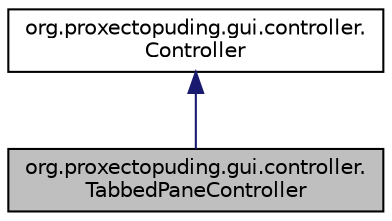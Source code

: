 digraph "org.proxectopuding.gui.controller.TabbedPaneController"
{
  edge [fontname="Helvetica",fontsize="10",labelfontname="Helvetica",labelfontsize="10"];
  node [fontname="Helvetica",fontsize="10",shape=record];
  Node0 [label="org.proxectopuding.gui.controller.\lTabbedPaneController",height=0.2,width=0.4,color="black", fillcolor="grey75", style="filled", fontcolor="black"];
  Node1 -> Node0 [dir="back",color="midnightblue",fontsize="10",style="solid",fontname="Helvetica"];
  Node1 [label="org.proxectopuding.gui.controller.\lController",height=0.2,width=0.4,color="black", fillcolor="white", style="filled",URL="$classorg_1_1proxectopuding_1_1gui_1_1controller_1_1Controller.html"];
}
